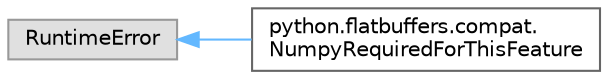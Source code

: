 digraph "Graphical Class Hierarchy"
{
 // LATEX_PDF_SIZE
  bgcolor="transparent";
  edge [fontname=Helvetica,fontsize=10,labelfontname=Helvetica,labelfontsize=10];
  node [fontname=Helvetica,fontsize=10,shape=box,height=0.2,width=0.4];
  rankdir="LR";
  Node0 [id="Node000000",label="RuntimeError",height=0.2,width=0.4,color="grey60", fillcolor="#E0E0E0", style="filled",tooltip=" "];
  Node0 -> Node1 [id="edge431_Node000000_Node000001",dir="back",color="steelblue1",style="solid",tooltip=" "];
  Node1 [id="Node000001",label="python.flatbuffers.compat.\lNumpyRequiredForThisFeature",height=0.2,width=0.4,color="grey40", fillcolor="white", style="filled",URL="$classpython_1_1flatbuffers_1_1compat_1_1NumpyRequiredForThisFeature.html",tooltip=" "];
}
